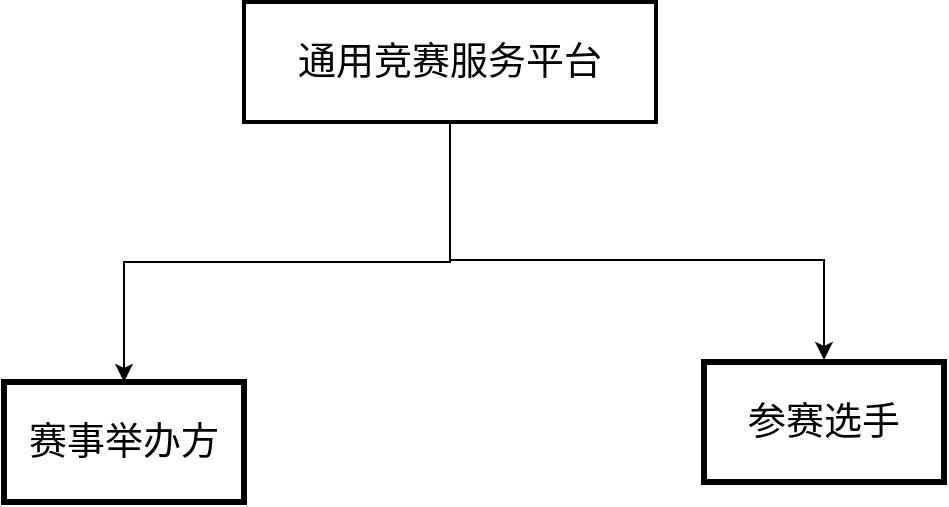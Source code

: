 <mxfile version="20.8.21" type="github">
  <diagram name="第 1 页" id="pT8ZbqHC3ATKMNTix457">
    <mxGraphModel dx="1386" dy="1905" grid="1" gridSize="10" guides="1" tooltips="1" connect="1" arrows="1" fold="1" page="1" pageScale="1" pageWidth="827" pageHeight="1169" math="0" shadow="0">
      <root>
        <mxCell id="0" />
        <mxCell id="1" parent="0" />
        <mxCell id="Ilk_Vb8Y_KArp8zagEo2-5" style="edgeStyle=orthogonalEdgeStyle;rounded=0;orthogonalLoop=1;jettySize=auto;html=1;entryX=0.5;entryY=0;entryDx=0;entryDy=0;fontSize=19;" edge="1" parent="1" source="Ilk_Vb8Y_KArp8zagEo2-1" target="Ilk_Vb8Y_KArp8zagEo2-2">
          <mxGeometry relative="1" as="geometry">
            <Array as="points">
              <mxPoint x="423" y="-40" />
              <mxPoint x="260" y="-40" />
            </Array>
          </mxGeometry>
        </mxCell>
        <mxCell id="Ilk_Vb8Y_KArp8zagEo2-8" style="edgeStyle=orthogonalEdgeStyle;rounded=0;orthogonalLoop=1;jettySize=auto;html=1;exitX=0.5;exitY=1;exitDx=0;exitDy=0;entryX=0.5;entryY=0;entryDx=0;entryDy=0;fontSize=19;" edge="1" parent="1">
          <mxGeometry relative="1" as="geometry">
            <mxPoint x="423" y="-111" as="sourcePoint" />
            <mxPoint x="610" y="9" as="targetPoint" />
            <Array as="points">
              <mxPoint x="423" y="-41" />
              <mxPoint x="610" y="-41" />
            </Array>
          </mxGeometry>
        </mxCell>
        <mxCell id="Ilk_Vb8Y_KArp8zagEo2-1" value="&lt;font style=&quot;font-size: 19px;&quot;&gt;通用竞赛服务平台&lt;/font&gt;" style="rounded=0;whiteSpace=wrap;html=1;strokeWidth=2;" vertex="1" parent="1">
          <mxGeometry x="320" y="-170" width="206" height="60" as="geometry" />
        </mxCell>
        <mxCell id="Ilk_Vb8Y_KArp8zagEo2-2" value="赛事举办方" style="rounded=0;whiteSpace=wrap;html=1;strokeWidth=3;fontSize=19;" vertex="1" parent="1">
          <mxGeometry x="200" y="20" width="120" height="60" as="geometry" />
        </mxCell>
        <mxCell id="Ilk_Vb8Y_KArp8zagEo2-3" value="参赛选手" style="rounded=0;whiteSpace=wrap;html=1;strokeWidth=3;fontSize=19;" vertex="1" parent="1">
          <mxGeometry x="550" y="10" width="120" height="60" as="geometry" />
        </mxCell>
      </root>
    </mxGraphModel>
  </diagram>
</mxfile>
